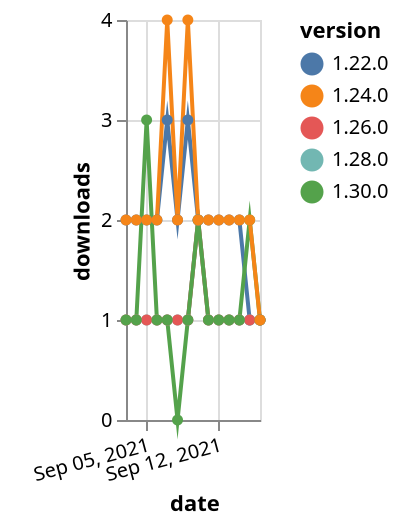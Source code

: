 {"$schema": "https://vega.github.io/schema/vega-lite/v5.json", "description": "A simple bar chart with embedded data.", "data": {"values": [{"date": "2021-09-03", "total": 2276, "delta": 2, "version": "1.22.0"}, {"date": "2021-09-04", "total": 2278, "delta": 2, "version": "1.22.0"}, {"date": "2021-09-05", "total": 2280, "delta": 2, "version": "1.22.0"}, {"date": "2021-09-06", "total": 2282, "delta": 2, "version": "1.22.0"}, {"date": "2021-09-07", "total": 2285, "delta": 3, "version": "1.22.0"}, {"date": "2021-09-08", "total": 2287, "delta": 2, "version": "1.22.0"}, {"date": "2021-09-09", "total": 2290, "delta": 3, "version": "1.22.0"}, {"date": "2021-09-10", "total": 2292, "delta": 2, "version": "1.22.0"}, {"date": "2021-09-11", "total": 2294, "delta": 2, "version": "1.22.0"}, {"date": "2021-09-12", "total": 2296, "delta": 2, "version": "1.22.0"}, {"date": "2021-09-13", "total": 2298, "delta": 2, "version": "1.22.0"}, {"date": "2021-09-14", "total": 2300, "delta": 2, "version": "1.22.0"}, {"date": "2021-09-15", "total": 2301, "delta": 1, "version": "1.22.0"}, {"date": "2021-09-16", "total": 2302, "delta": 1, "version": "1.22.0"}, {"date": "2021-09-03", "total": 181, "delta": 1, "version": "1.28.0"}, {"date": "2021-09-04", "total": 182, "delta": 1, "version": "1.28.0"}, {"date": "2021-09-05", "total": 183, "delta": 1, "version": "1.28.0"}, {"date": "2021-09-06", "total": 184, "delta": 1, "version": "1.28.0"}, {"date": "2021-09-07", "total": 185, "delta": 1, "version": "1.28.0"}, {"date": "2021-09-08", "total": 186, "delta": 1, "version": "1.28.0"}, {"date": "2021-09-09", "total": 187, "delta": 1, "version": "1.28.0"}, {"date": "2021-09-10", "total": 189, "delta": 2, "version": "1.28.0"}, {"date": "2021-09-11", "total": 190, "delta": 1, "version": "1.28.0"}, {"date": "2021-09-12", "total": 191, "delta": 1, "version": "1.28.0"}, {"date": "2021-09-13", "total": 192, "delta": 1, "version": "1.28.0"}, {"date": "2021-09-14", "total": 193, "delta": 1, "version": "1.28.0"}, {"date": "2021-09-15", "total": 194, "delta": 1, "version": "1.28.0"}, {"date": "2021-09-16", "total": 195, "delta": 1, "version": "1.28.0"}, {"date": "2021-09-03", "total": 234, "delta": 1, "version": "1.26.0"}, {"date": "2021-09-04", "total": 235, "delta": 1, "version": "1.26.0"}, {"date": "2021-09-05", "total": 236, "delta": 1, "version": "1.26.0"}, {"date": "2021-09-06", "total": 237, "delta": 1, "version": "1.26.0"}, {"date": "2021-09-07", "total": 238, "delta": 1, "version": "1.26.0"}, {"date": "2021-09-08", "total": 239, "delta": 1, "version": "1.26.0"}, {"date": "2021-09-09", "total": 240, "delta": 1, "version": "1.26.0"}, {"date": "2021-09-10", "total": 242, "delta": 2, "version": "1.26.0"}, {"date": "2021-09-11", "total": 243, "delta": 1, "version": "1.26.0"}, {"date": "2021-09-12", "total": 244, "delta": 1, "version": "1.26.0"}, {"date": "2021-09-13", "total": 245, "delta": 1, "version": "1.26.0"}, {"date": "2021-09-14", "total": 246, "delta": 1, "version": "1.26.0"}, {"date": "2021-09-15", "total": 247, "delta": 1, "version": "1.26.0"}, {"date": "2021-09-16", "total": 248, "delta": 1, "version": "1.26.0"}, {"date": "2021-09-03", "total": 190, "delta": 1, "version": "1.30.0"}, {"date": "2021-09-04", "total": 191, "delta": 1, "version": "1.30.0"}, {"date": "2021-09-05", "total": 194, "delta": 3, "version": "1.30.0"}, {"date": "2021-09-06", "total": 195, "delta": 1, "version": "1.30.0"}, {"date": "2021-09-07", "total": 196, "delta": 1, "version": "1.30.0"}, {"date": "2021-09-08", "total": 196, "delta": 0, "version": "1.30.0"}, {"date": "2021-09-09", "total": 197, "delta": 1, "version": "1.30.0"}, {"date": "2021-09-10", "total": 199, "delta": 2, "version": "1.30.0"}, {"date": "2021-09-11", "total": 200, "delta": 1, "version": "1.30.0"}, {"date": "2021-09-12", "total": 201, "delta": 1, "version": "1.30.0"}, {"date": "2021-09-13", "total": 202, "delta": 1, "version": "1.30.0"}, {"date": "2021-09-14", "total": 203, "delta": 1, "version": "1.30.0"}, {"date": "2021-09-15", "total": 205, "delta": 2, "version": "1.30.0"}, {"date": "2021-09-16", "total": 206, "delta": 1, "version": "1.30.0"}, {"date": "2021-09-03", "total": 2446, "delta": 2, "version": "1.24.0"}, {"date": "2021-09-04", "total": 2448, "delta": 2, "version": "1.24.0"}, {"date": "2021-09-05", "total": 2450, "delta": 2, "version": "1.24.0"}, {"date": "2021-09-06", "total": 2452, "delta": 2, "version": "1.24.0"}, {"date": "2021-09-07", "total": 2456, "delta": 4, "version": "1.24.0"}, {"date": "2021-09-08", "total": 2458, "delta": 2, "version": "1.24.0"}, {"date": "2021-09-09", "total": 2462, "delta": 4, "version": "1.24.0"}, {"date": "2021-09-10", "total": 2464, "delta": 2, "version": "1.24.0"}, {"date": "2021-09-11", "total": 2466, "delta": 2, "version": "1.24.0"}, {"date": "2021-09-12", "total": 2468, "delta": 2, "version": "1.24.0"}, {"date": "2021-09-13", "total": 2470, "delta": 2, "version": "1.24.0"}, {"date": "2021-09-14", "total": 2472, "delta": 2, "version": "1.24.0"}, {"date": "2021-09-15", "total": 2474, "delta": 2, "version": "1.24.0"}, {"date": "2021-09-16", "total": 2475, "delta": 1, "version": "1.24.0"}]}, "width": "container", "mark": {"type": "line", "point": {"filled": true}}, "encoding": {"x": {"field": "date", "type": "temporal", "timeUnit": "yearmonthdate", "title": "date", "axis": {"labelAngle": -15}}, "y": {"field": "delta", "type": "quantitative", "title": "downloads"}, "color": {"field": "version", "type": "nominal"}, "tooltip": {"field": "delta"}}}